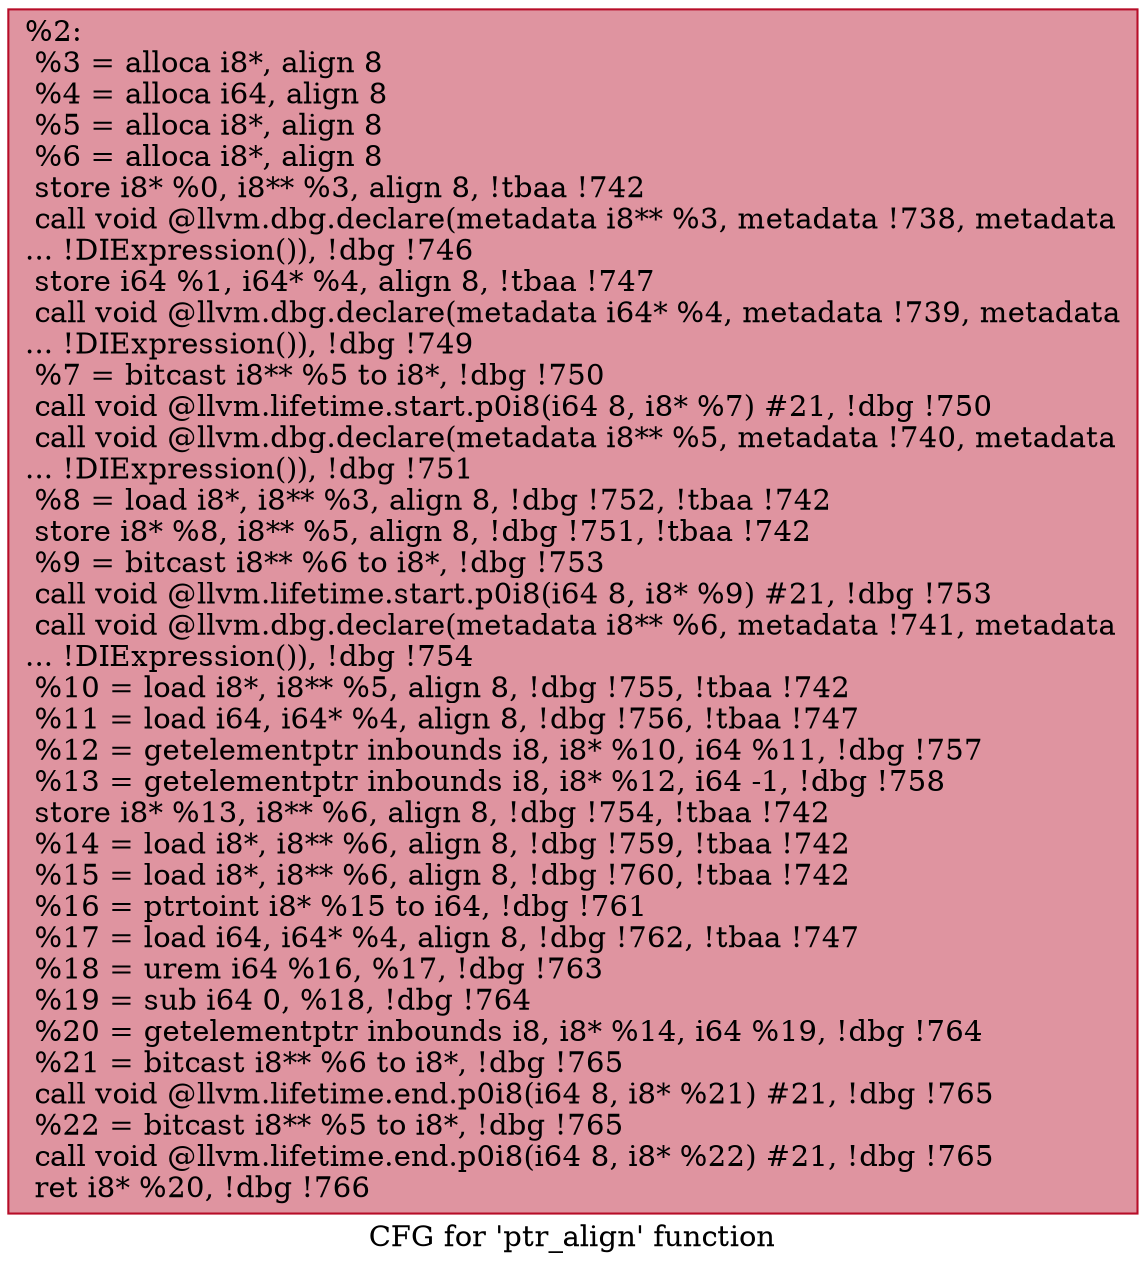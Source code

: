digraph "CFG for 'ptr_align' function" {
	label="CFG for 'ptr_align' function";

	Node0x79fc10 [shape=record,color="#b70d28ff", style=filled, fillcolor="#b70d2870",label="{%2:\l  %3 = alloca i8*, align 8\l  %4 = alloca i64, align 8\l  %5 = alloca i8*, align 8\l  %6 = alloca i8*, align 8\l  store i8* %0, i8** %3, align 8, !tbaa !742\l  call void @llvm.dbg.declare(metadata i8** %3, metadata !738, metadata\l... !DIExpression()), !dbg !746\l  store i64 %1, i64* %4, align 8, !tbaa !747\l  call void @llvm.dbg.declare(metadata i64* %4, metadata !739, metadata\l... !DIExpression()), !dbg !749\l  %7 = bitcast i8** %5 to i8*, !dbg !750\l  call void @llvm.lifetime.start.p0i8(i64 8, i8* %7) #21, !dbg !750\l  call void @llvm.dbg.declare(metadata i8** %5, metadata !740, metadata\l... !DIExpression()), !dbg !751\l  %8 = load i8*, i8** %3, align 8, !dbg !752, !tbaa !742\l  store i8* %8, i8** %5, align 8, !dbg !751, !tbaa !742\l  %9 = bitcast i8** %6 to i8*, !dbg !753\l  call void @llvm.lifetime.start.p0i8(i64 8, i8* %9) #21, !dbg !753\l  call void @llvm.dbg.declare(metadata i8** %6, metadata !741, metadata\l... !DIExpression()), !dbg !754\l  %10 = load i8*, i8** %5, align 8, !dbg !755, !tbaa !742\l  %11 = load i64, i64* %4, align 8, !dbg !756, !tbaa !747\l  %12 = getelementptr inbounds i8, i8* %10, i64 %11, !dbg !757\l  %13 = getelementptr inbounds i8, i8* %12, i64 -1, !dbg !758\l  store i8* %13, i8** %6, align 8, !dbg !754, !tbaa !742\l  %14 = load i8*, i8** %6, align 8, !dbg !759, !tbaa !742\l  %15 = load i8*, i8** %6, align 8, !dbg !760, !tbaa !742\l  %16 = ptrtoint i8* %15 to i64, !dbg !761\l  %17 = load i64, i64* %4, align 8, !dbg !762, !tbaa !747\l  %18 = urem i64 %16, %17, !dbg !763\l  %19 = sub i64 0, %18, !dbg !764\l  %20 = getelementptr inbounds i8, i8* %14, i64 %19, !dbg !764\l  %21 = bitcast i8** %6 to i8*, !dbg !765\l  call void @llvm.lifetime.end.p0i8(i64 8, i8* %21) #21, !dbg !765\l  %22 = bitcast i8** %5 to i8*, !dbg !765\l  call void @llvm.lifetime.end.p0i8(i64 8, i8* %22) #21, !dbg !765\l  ret i8* %20, !dbg !766\l}"];
}
